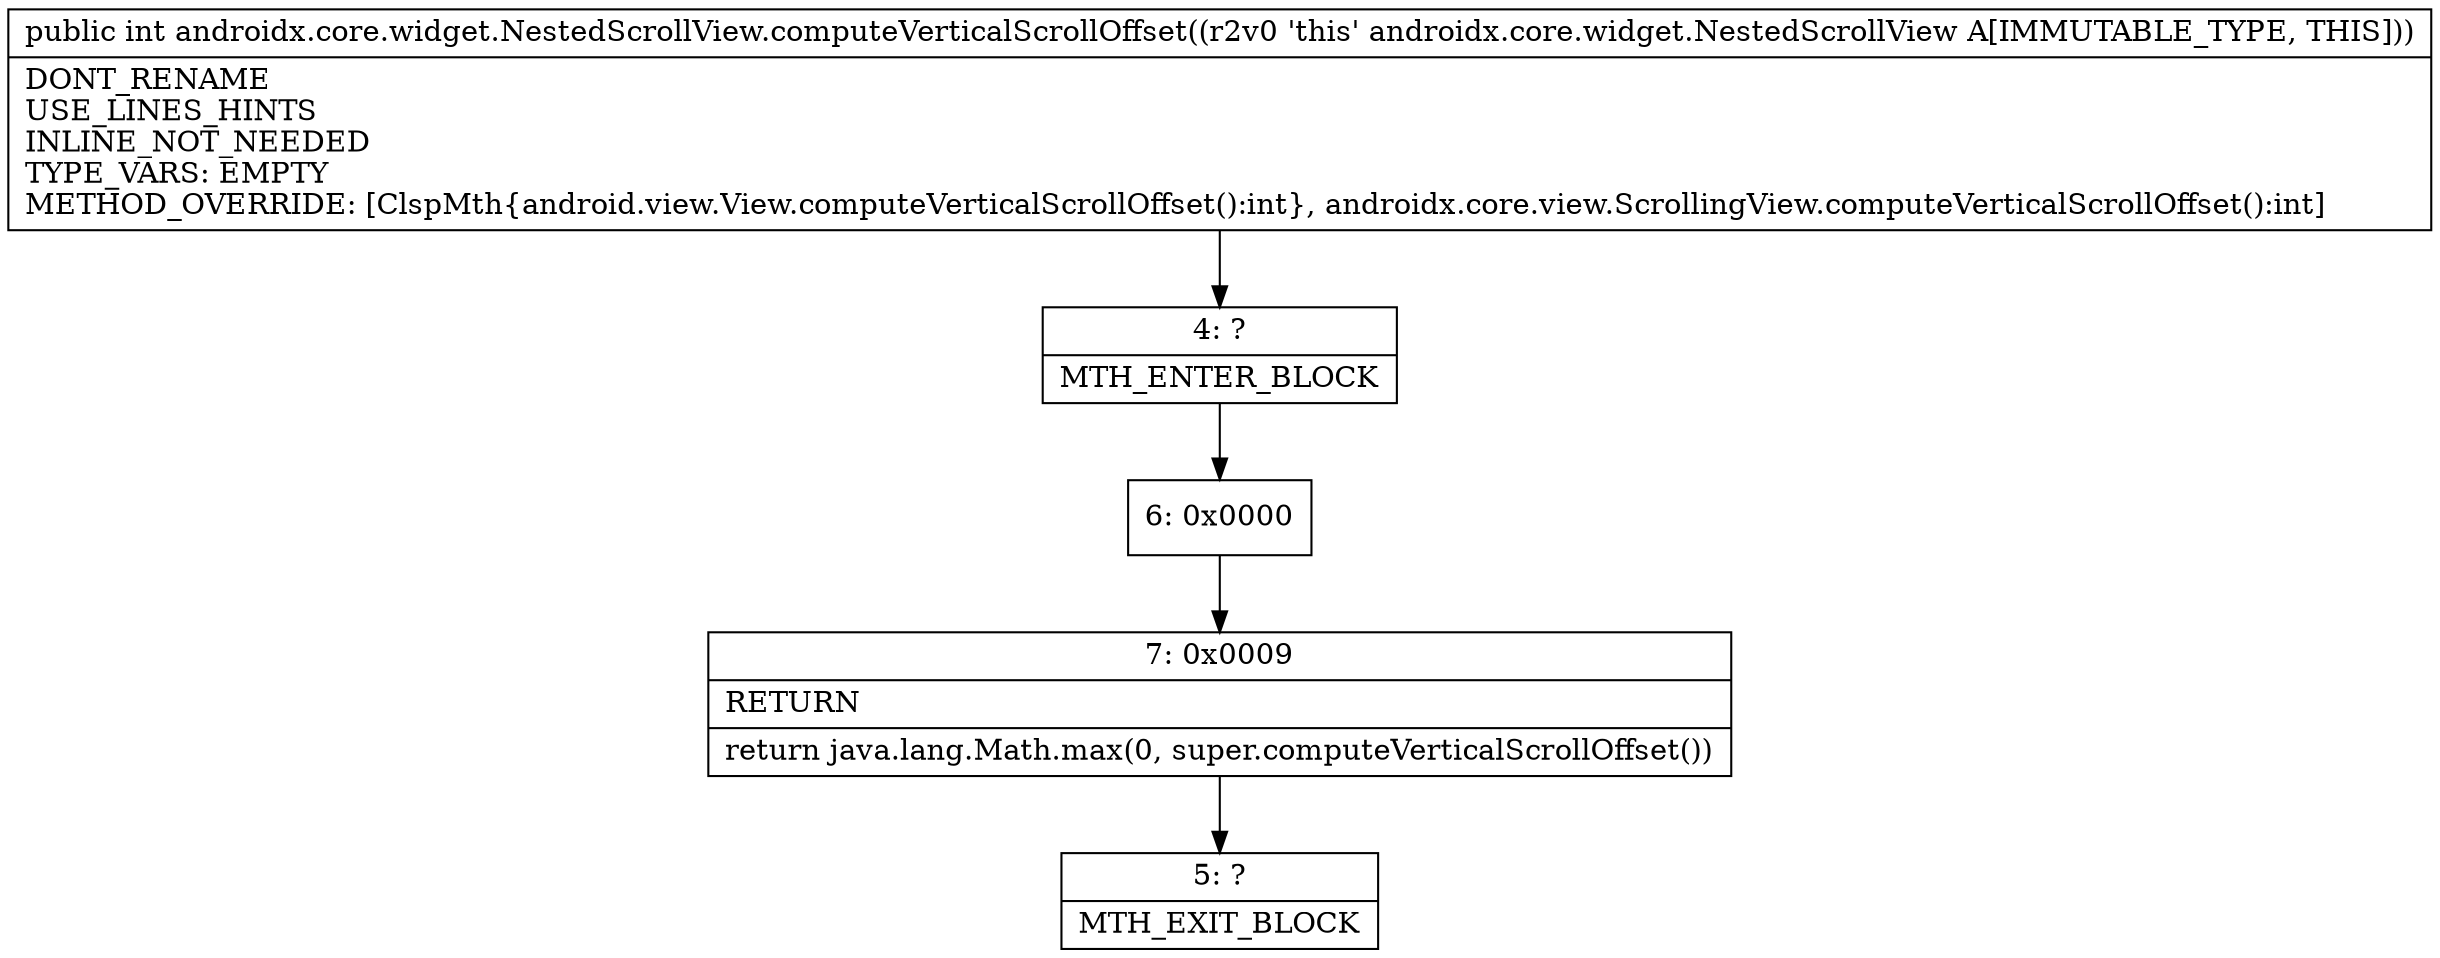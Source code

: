 digraph "CFG forandroidx.core.widget.NestedScrollView.computeVerticalScrollOffset()I" {
Node_4 [shape=record,label="{4\:\ ?|MTH_ENTER_BLOCK\l}"];
Node_6 [shape=record,label="{6\:\ 0x0000}"];
Node_7 [shape=record,label="{7\:\ 0x0009|RETURN\l|return java.lang.Math.max(0, super.computeVerticalScrollOffset())\l}"];
Node_5 [shape=record,label="{5\:\ ?|MTH_EXIT_BLOCK\l}"];
MethodNode[shape=record,label="{public int androidx.core.widget.NestedScrollView.computeVerticalScrollOffset((r2v0 'this' androidx.core.widget.NestedScrollView A[IMMUTABLE_TYPE, THIS]))  | DONT_RENAME\lUSE_LINES_HINTS\lINLINE_NOT_NEEDED\lTYPE_VARS: EMPTY\lMETHOD_OVERRIDE: [ClspMth\{android.view.View.computeVerticalScrollOffset():int\}, androidx.core.view.ScrollingView.computeVerticalScrollOffset():int]\l}"];
MethodNode -> Node_4;Node_4 -> Node_6;
Node_6 -> Node_7;
Node_7 -> Node_5;
}

